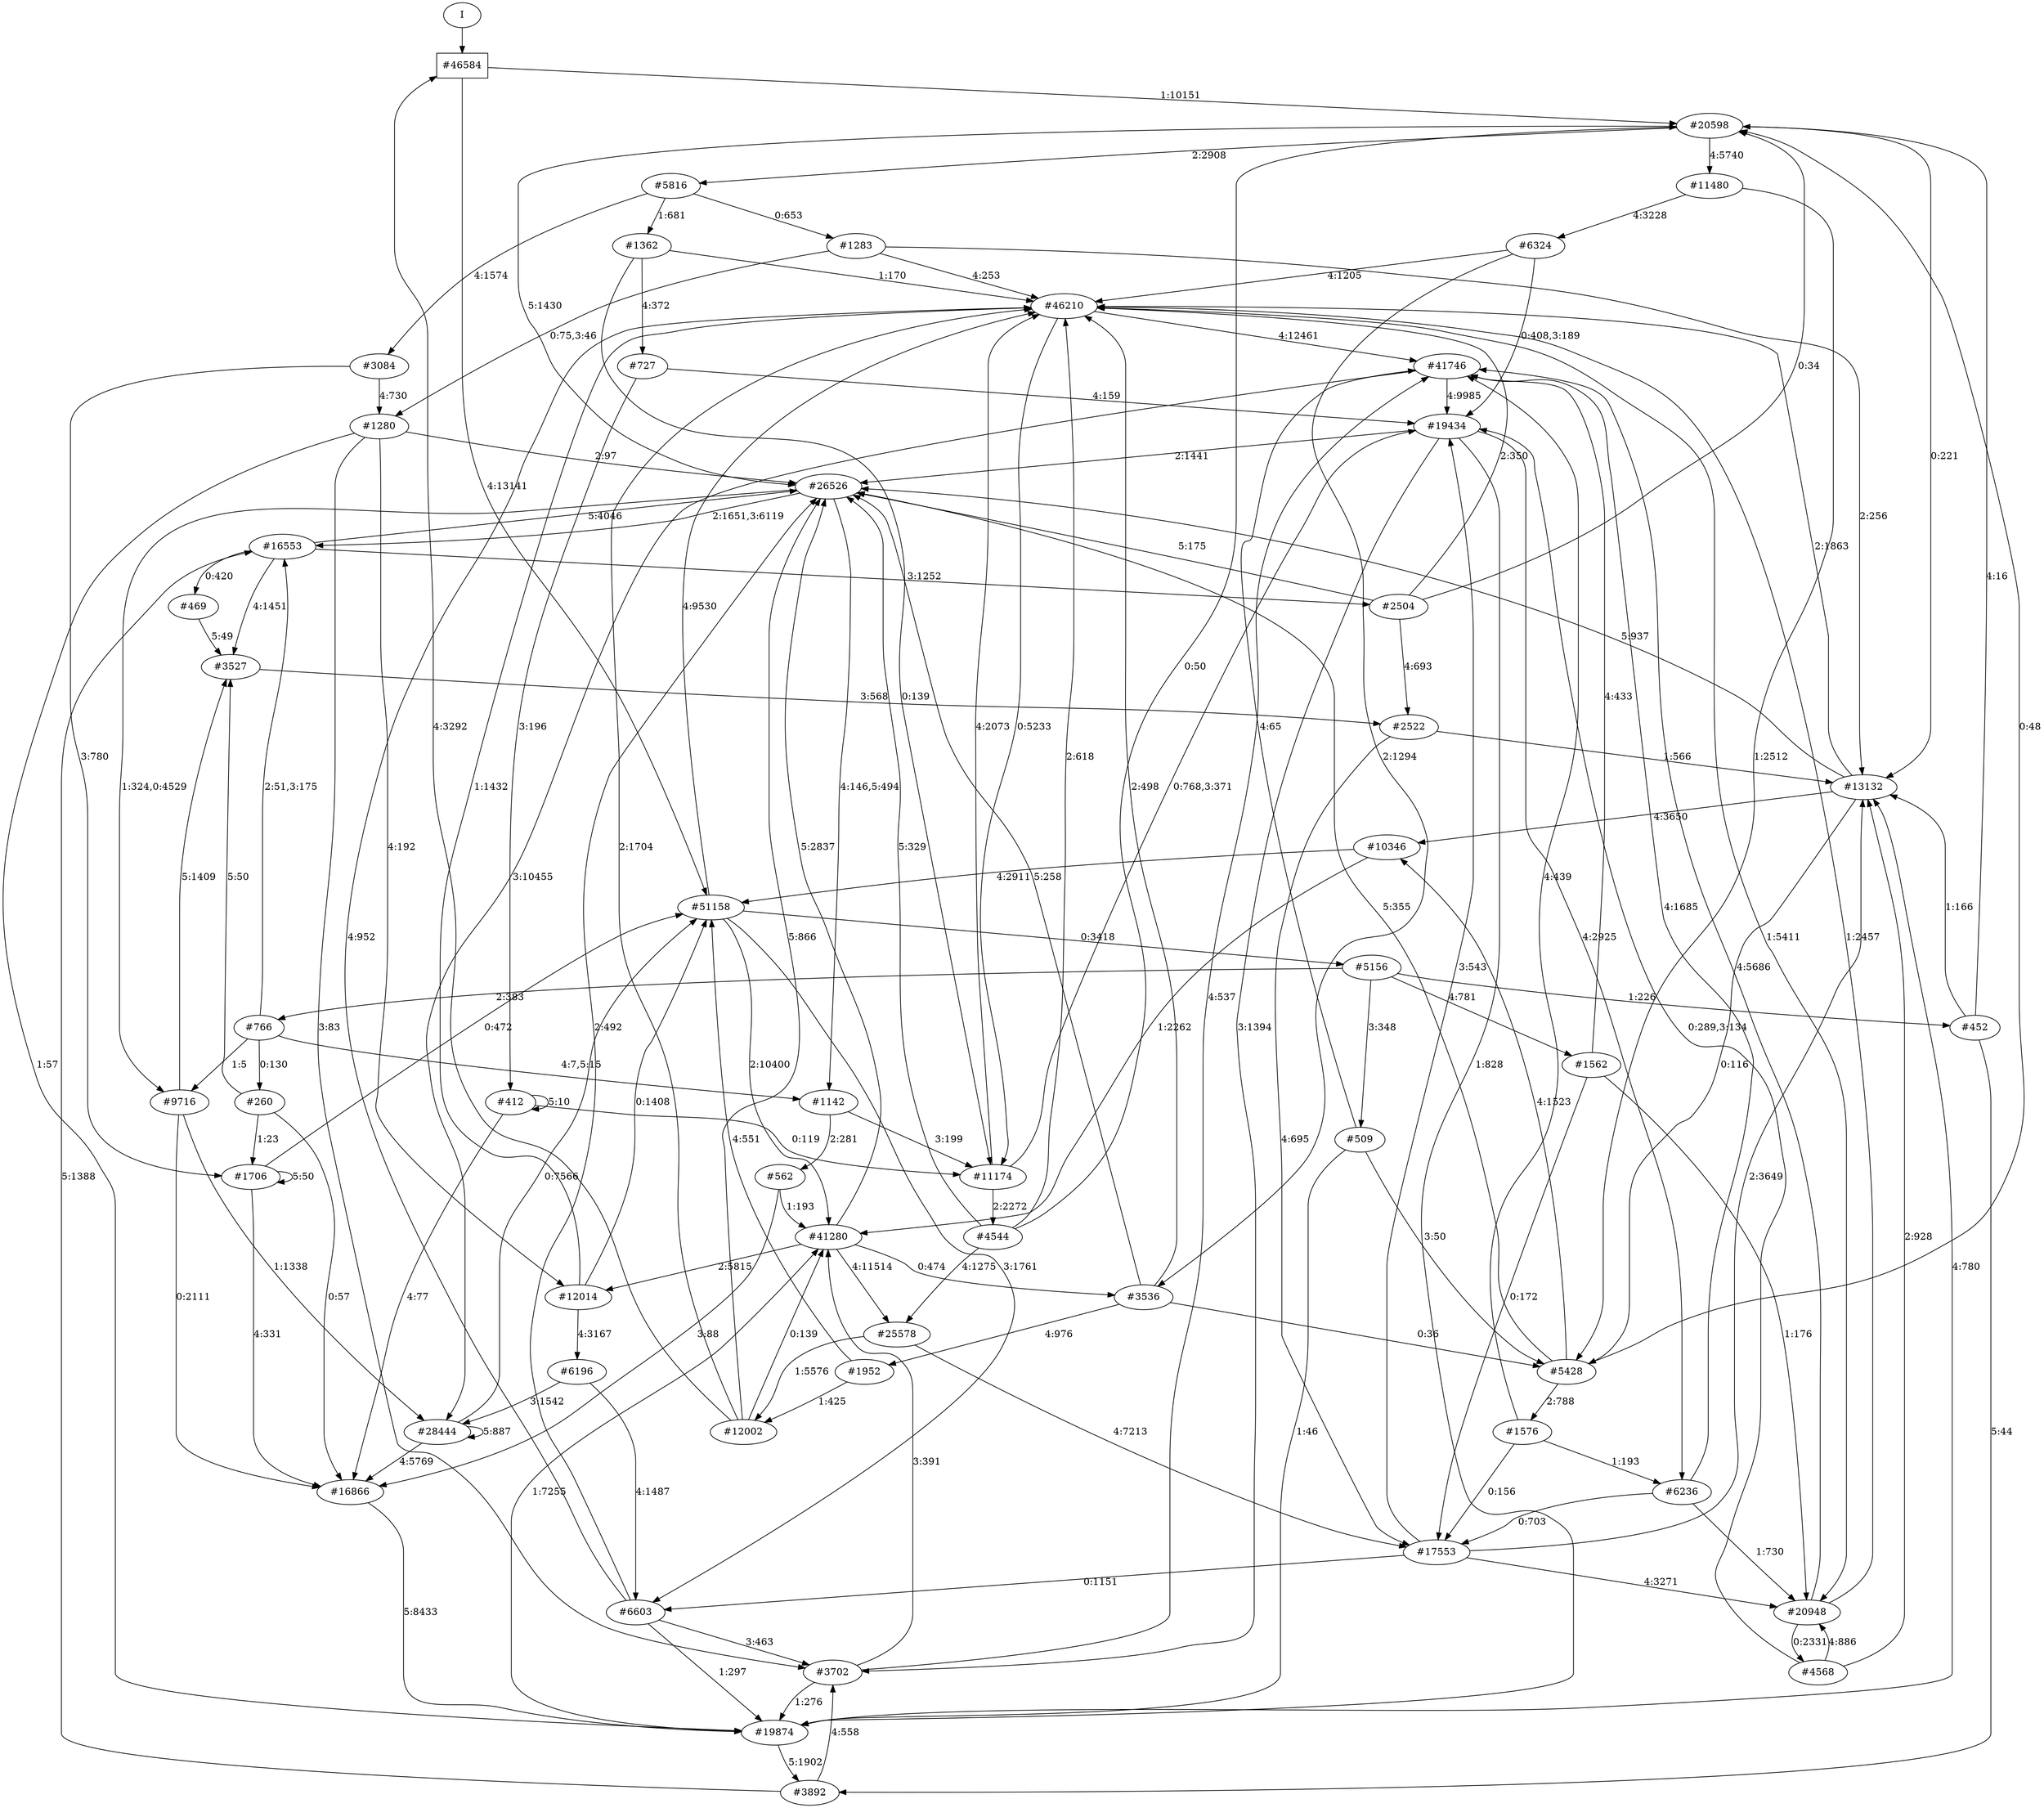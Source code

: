 // produced with flexfringe from git commitd1cf04ada0831d0605a3651971ef9a02091d8823
// dfasat/flexfringe -h=alergia -d=alergia_data -o=experiments/flexfringe_pautomac_study/flexfringe_data/exp6_n20_p0_045dfa -n=20 -p=0.045 /Users/nicholasrenninger/Google Drive/Grad School/specification learning/code/DPFA_DTS_product_experiment/dfasatInvestigations/experiments/flexfringe_pautomac_study/flexfringe_data/flexfringe_pautomac_study_train 
digraph DFA {
	0 [label="root" shape=box];
		I -> 0;
	0 [ label="#46584"  ];
		0 -> 1 [label="1:10151"  ];
		0 -> 7 [label="4:13141"  ];
	1 [ label="#20598"  ];
		1 -> 2 [label="4:5740"  ];
		1 -> 74 [label="2:2908"  ];
		1 -> 163 [label="5:1430"  ];
		1 -> 490 [label="0:221"  ];
	2 [ label="#11480"  ];
		2 -> 3 [label="4:3228"  ];
		2 -> 108 [label="1:2512"  ];
	108 [ label="#5428"  ];
		108 -> 1 [label="0:48"  ];
		108 -> 109 [label="4:1523"  ];
		108 -> 163 [label="5:355"  ];
		108 -> 256 [label="2:788"  ];
	109 [ label="#10346"  ];
		109 -> 7 [label="4:2911"  ];
		109 -> 8 [label="1:2262"  ];
	256 [ label="#1576"  ];
		256 -> 10 [label="0:156"  ];
		256 -> 422 [label="4:439"  ];
		256 -> 790 [label="1:193"  ];
	3 [ label="#6324"  ];
		3 -> 46 [label="4:1205"  ];
		3 -> 262 [label="2:1294"  ];
		3 -> 423 [label="0:408,3:189"  ];
	262 [ label="#3536"  ];
		262 -> 46 [label="2:498"  ];
		262 -> 108 [label="0:36"  ];
		262 -> 163 [label="5:258"  ];
		262 -> 263 [label="4:976"  ];
	263 [ label="#1952"  ];
		263 -> 7 [label="4:551"  ];
		263 -> 61 [label="1:425"  ];
	74 [ label="#5816"  ];
		74 -> 75 [label="1:681"  ];
		74 -> 321 [label="4:1574"  ];
		74 -> 461 [label="0:653"  ];
	75 [ label="#1362"  ];
		75 -> 46 [label="1:170"  ];
		75 -> 47 [label="0:139"  ];
		75 -> 722 [label="4:372"  ];
	722 [ label="#727"  ];
		722 -> 423 [label="4:159"  ];
		722 -> 723 [label="3:196"  ];
	723 [ label="#412"  ];
		723 -> 664 [label="4:77"  ];
		723 -> 47 [label="0:119"  ];
		723 -> 723 [label="5:10"  ];
	321 [ label="#3084"  ];
		321 -> 322 [label="3:780"  ];
		321 -> 1062 [label="4:730"  ];
	1062 [ label="#1280"  ];
		1062 -> 665 [label="1:57"  ];
		1062 -> 66 [label="4:192"  ];
		1062 -> 163 [label="2:97"  ];
		1062 -> 1486 [label="3:83"  ];
	322 [ label="#1706"  ];
		322 -> 664 [label="4:331"  ];
		322 -> 7 [label="0:472"  ];
		322 -> 322 [label="5:50"  ];
	461 [ label="#1283"  ];
		461 -> 46 [label="4:253"  ];
		461 -> 490 [label="2:256"  ];
		461 -> 1062 [label="0:75,3:46"  ];
	163 [ label="#26526"  ];
		163 -> 164 [label="2:1651,3:6119"  ];
		163 -> 447 [label="1:324,0:4529"  ];
		163 -> 2528 [label="4:146,5:494"  ];
	447 [ label="#9716"  ];
		447 -> 664 [label="0:2111"  ];
		447 -> 503 [label="1:1338"  ];
		447 -> 2262 [label="5:1409"  ];
	2262 [ label="#3527"  ];
		2262 -> 1025 [label="3:568"  ];
	164 [ label="#16553"  ];
		164 -> 163 [label="5:4046"  ];
		164 -> 1024 [label="3:1252"  ];
		164 -> 2262 [label="4:1451"  ];
		164 -> 4673 [label="0:420"  ];
	4673 [ label="#469"  ];
		4673 -> 2262 [label="5:49"  ];
	1024 [ label="#2504"  ];
		1024 -> 1 [label="0:34"  ];
		1024 -> 46 [label="2:350"  ];
		1024 -> 163 [label="5:175"  ];
		1024 -> 1025 [label="4:693"  ];
	1025 [ label="#2522"  ];
		1025 -> 10 [label="4:695"  ];
		1025 -> 490 [label="1:566"  ];
	2528 [ label="#1142"  ];
		2528 -> 47 [label="3:199"  ];
		2528 -> 18112 [label="2:281"  ];
	18112 [ label="#562"  ];
		18112 -> 664 [label="3:88"  ];
		18112 -> 8 [label="1:193"  ];
	7 [ label="#51158"  ];
		7 -> 43 [label="0:3418"  ];
		7 -> 8 [label="2:10400"  ];
		7 -> 46 [label="4:9530"  ];
		7 -> 255 [label="3:1761"  ];
	46 [ label="#46210"  ];
		46 -> 47 [label="0:5233"  ];
		46 -> 124 [label="1:5411"  ];
		46 -> 422 [label="4:12461"  ];
	124 [ label="#20948"  ];
		124 -> 46 [label="1:2457"  ];
		124 -> 422 [label="4:5686"  ];
		124 -> 1160 [label="0:2331"  ];
	1160 [ label="#4568"  ];
		1160 -> 124 [label="4:886"  ];
		1160 -> 423 [label="0:289,3:134"  ];
		1160 -> 490 [label="2:928"  ];
	422 [ label="#41746"  ];
		422 -> 423 [label="4:9985"  ];
		422 -> 503 [label="3:10455"  ];
	423 [ label="#19434"  ];
		423 -> 665 [label="1:828"  ];
		423 -> 163 [label="2:1441"  ];
		423 -> 790 [label="4:2925"  ];
		423 -> 1486 [label="3:1394"  ];
	790 [ label="#6236"  ];
		790 -> 10 [label="0:703"  ];
		790 -> 124 [label="1:730"  ];
		790 -> 422 [label="4:1685"  ];
	1486 [ label="#3702"  ];
		1486 -> 665 [label="1:276"  ];
		1486 -> 8 [label="3:391"  ];
		1486 -> 422 [label="4:537"  ];
	503 [ label="#28444"  ];
		503 -> 664 [label="4:5769"  ];
		503 -> 7 [label="0:7566"  ];
		503 -> 503 [label="5:887"  ];
	664 [ label="#16866"  ];
		664 -> 665 [label="5:8433"  ];
	665 [ label="#19874"  ];
		665 -> 6092 [label="5:1902"  ];
		665 -> 8 [label="1:7255"  ];
		665 -> 490 [label="4:780"  ];
	6092 [ label="#3892"  ];
		6092 -> 164 [label="5:1388"  ];
		6092 -> 1486 [label="4:558"  ];
	47 [ label="#11174"  ];
		47 -> 46 [label="4:2073"  ];
		47 -> 48 [label="2:2272"  ];
		47 -> 423 [label="0:768,3:371"  ];
	48 [ label="#4544"  ];
		48 -> 1 [label="0:50"  ];
		48 -> 9 [label="4:1275"  ];
		48 -> 46 [label="2:618"  ];
		48 -> 163 [label="5:329"  ];
	8 [ label="#41280"  ];
		8 -> 9 [label="4:11514"  ];
		8 -> 66 [label="2:5815"  ];
		8 -> 163 [label="5:2837"  ];
		8 -> 262 [label="0:474"  ];
	9 [ label="#25578"  ];
		9 -> 10 [label="4:7213"  ];
		9 -> 61 [label="1:5576"  ];
	61 [ label="#12002"  ];
		61 -> 0 [label="4:3292"  ];
		61 -> 8 [label="0:139"  ];
		61 -> 46 [label="2:1704"  ];
		61 -> 163 [label="5:866"  ];
	10 [ label="#17553"  ];
		10 -> 124 [label="4:3271"  ];
		10 -> 255 [label="0:1151"  ];
		10 -> 423 [label="3:543"  ];
		10 -> 490 [label="2:3649"  ];
	490 [ label="#13132"  ];
		490 -> 46 [label="2:1863"  ];
		490 -> 108 [label="0:116"  ];
		490 -> 109 [label="4:3650"  ];
		490 -> 163 [label="5:937"  ];
	66 [ label="#12014"  ];
		66 -> 7 [label="0:1408"  ];
		66 -> 46 [label="1:1432"  ];
		66 -> 309 [label="4:3167"  ];
	309 [ label="#6196"  ];
		309 -> 255 [label="4:1487"  ];
		309 -> 503 [label="3:1542"  ];
	43 [ label="#5156"  ];
		43 -> 44 [label="2:383"  ];
		43 -> 314 [label="4:781"  ];
		43 -> 1417 [label="1:226"  ];
		43 -> 2778 [label="3:348"  ];
	1417 [ label="#452"  ];
		1417 -> 6092 [label="5:44"  ];
		1417 -> 1 [label="4:16"  ];
		1417 -> 490 [label="1:166"  ];
	314 [ label="#1562"  ];
		314 -> 10 [label="0:172"  ];
		314 -> 124 [label="1:176"  ];
		314 -> 422 [label="4:433"  ];
	44 [ label="#766"  ];
		44 -> 164 [label="2:51,3:175"  ];
		44 -> 447 [label="1:5"  ];
		44 -> 2528 [label="4:7,5:15"  ];
		44 -> 3595 [label="0:130"  ];
	3595 [ label="#260"  ];
		3595 -> 664 [label="0:57"  ];
		3595 -> 322 [label="1:23"  ];
		3595 -> 2262 [label="5:50"  ];
	2778 [ label="#509"  ];
		2778 -> 665 [label="1:46"  ];
		2778 -> 108 [label="3:50"  ];
		2778 -> 422 [label="4:65"  ];
	255 [ label="#6603"  ];
		255 -> 665 [label="1:297"  ];
		255 -> 46 [label="4:952"  ];
		255 -> 163 [label="2:492"  ];
		255 -> 1486 [label="3:463"  ];
}
